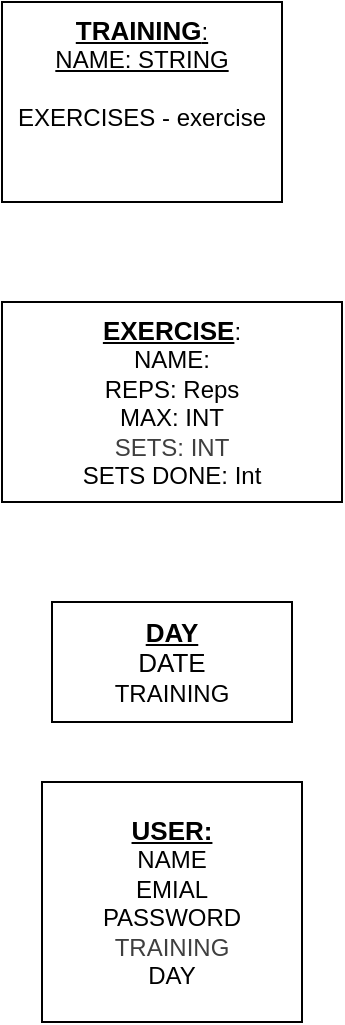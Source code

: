 <mxfile>
    <diagram id="vhW5LKsrxmCmwEbVGmDp" name="Page-1">
        <mxGraphModel dx="384" dy="580" grid="1" gridSize="10" guides="1" tooltips="1" connect="1" arrows="1" fold="1" page="1" pageScale="1" pageWidth="850" pageHeight="1100" math="0" shadow="0">
            <root>
                <mxCell id="0"/>
                <mxCell id="1" parent="0"/>
                <mxCell id="2" value="&lt;u&gt;&lt;b&gt;&lt;font style=&quot;font-size: 13px;&quot;&gt;TRAINING&lt;/font&gt;&lt;/b&gt;:&lt;/u&gt;&lt;div&gt;&lt;u&gt;NAME: STRING&lt;/u&gt;&lt;/div&gt;&lt;div&gt;&lt;u&gt;&lt;br&gt;&lt;/u&gt;&lt;div&gt;EXERCISES - exercise&lt;/div&gt;&lt;div&gt;&lt;br&gt;&lt;/div&gt;&lt;div&gt;&lt;br&gt;&lt;/div&gt;&lt;/div&gt;" style="rounded=0;whiteSpace=wrap;html=1;" vertex="1" parent="1">
                    <mxGeometry x="60" y="110" width="140" height="100" as="geometry"/>
                </mxCell>
                <mxCell id="3" value="&lt;b&gt;&lt;u&gt;&lt;font style=&quot;font-size: 13px;&quot;&gt;DAY&lt;/font&gt;&lt;/u&gt;&lt;/b&gt;&lt;div&gt;&lt;span style=&quot;font-size: 13px;&quot;&gt;DATE&lt;br&gt;&lt;/span&gt;&lt;div&gt;&lt;font&gt;TRAINING&lt;/font&gt;&lt;/div&gt;&lt;/div&gt;" style="rounded=0;whiteSpace=wrap;html=1;" vertex="1" parent="1">
                    <mxGeometry x="85" y="410" width="120" height="60" as="geometry"/>
                </mxCell>
                <mxCell id="4" value="&lt;font style=&quot;font-size: 13px;&quot;&gt;&lt;b&gt;&lt;u&gt;EXERCISE&lt;/u&gt;&lt;/b&gt;&lt;/font&gt;:&lt;div&gt;&lt;span style=&quot;background-color: transparent;&quot;&gt;NAME:&lt;/span&gt;&lt;/div&gt;&lt;div&gt;REPS: Reps&lt;/div&gt;&lt;div&gt;MAX: INT&lt;/div&gt;&lt;div&gt;&lt;span style=&quot;color: rgb(63, 63, 63);&quot;&gt;SETS: INT&lt;/span&gt;&lt;/div&gt;&lt;div&gt;SETS DONE: Int&lt;/div&gt;" style="rounded=0;whiteSpace=wrap;html=1;" vertex="1" parent="1">
                    <mxGeometry x="60" y="260" width="170" height="100" as="geometry"/>
                </mxCell>
                <mxCell id="6" value="&lt;b&gt;&lt;u&gt;&lt;font style=&quot;font-size: 13px;&quot;&gt;USER:&lt;/font&gt;&lt;/u&gt;&lt;/b&gt;&lt;div&gt;NAME&lt;/div&gt;&lt;div&gt;EMIAL&lt;/div&gt;&lt;div&gt;PASSWORD&lt;/div&gt;&lt;div&gt;&lt;span style=&quot;color: rgb(63, 63, 63);&quot;&gt;TRAINING&lt;/span&gt;&lt;/div&gt;&lt;div&gt;DAY&lt;/div&gt;" style="rounded=0;whiteSpace=wrap;html=1;" vertex="1" parent="1">
                    <mxGeometry x="80" y="500" width="130" height="120" as="geometry"/>
                </mxCell>
            </root>
        </mxGraphModel>
    </diagram>
</mxfile>